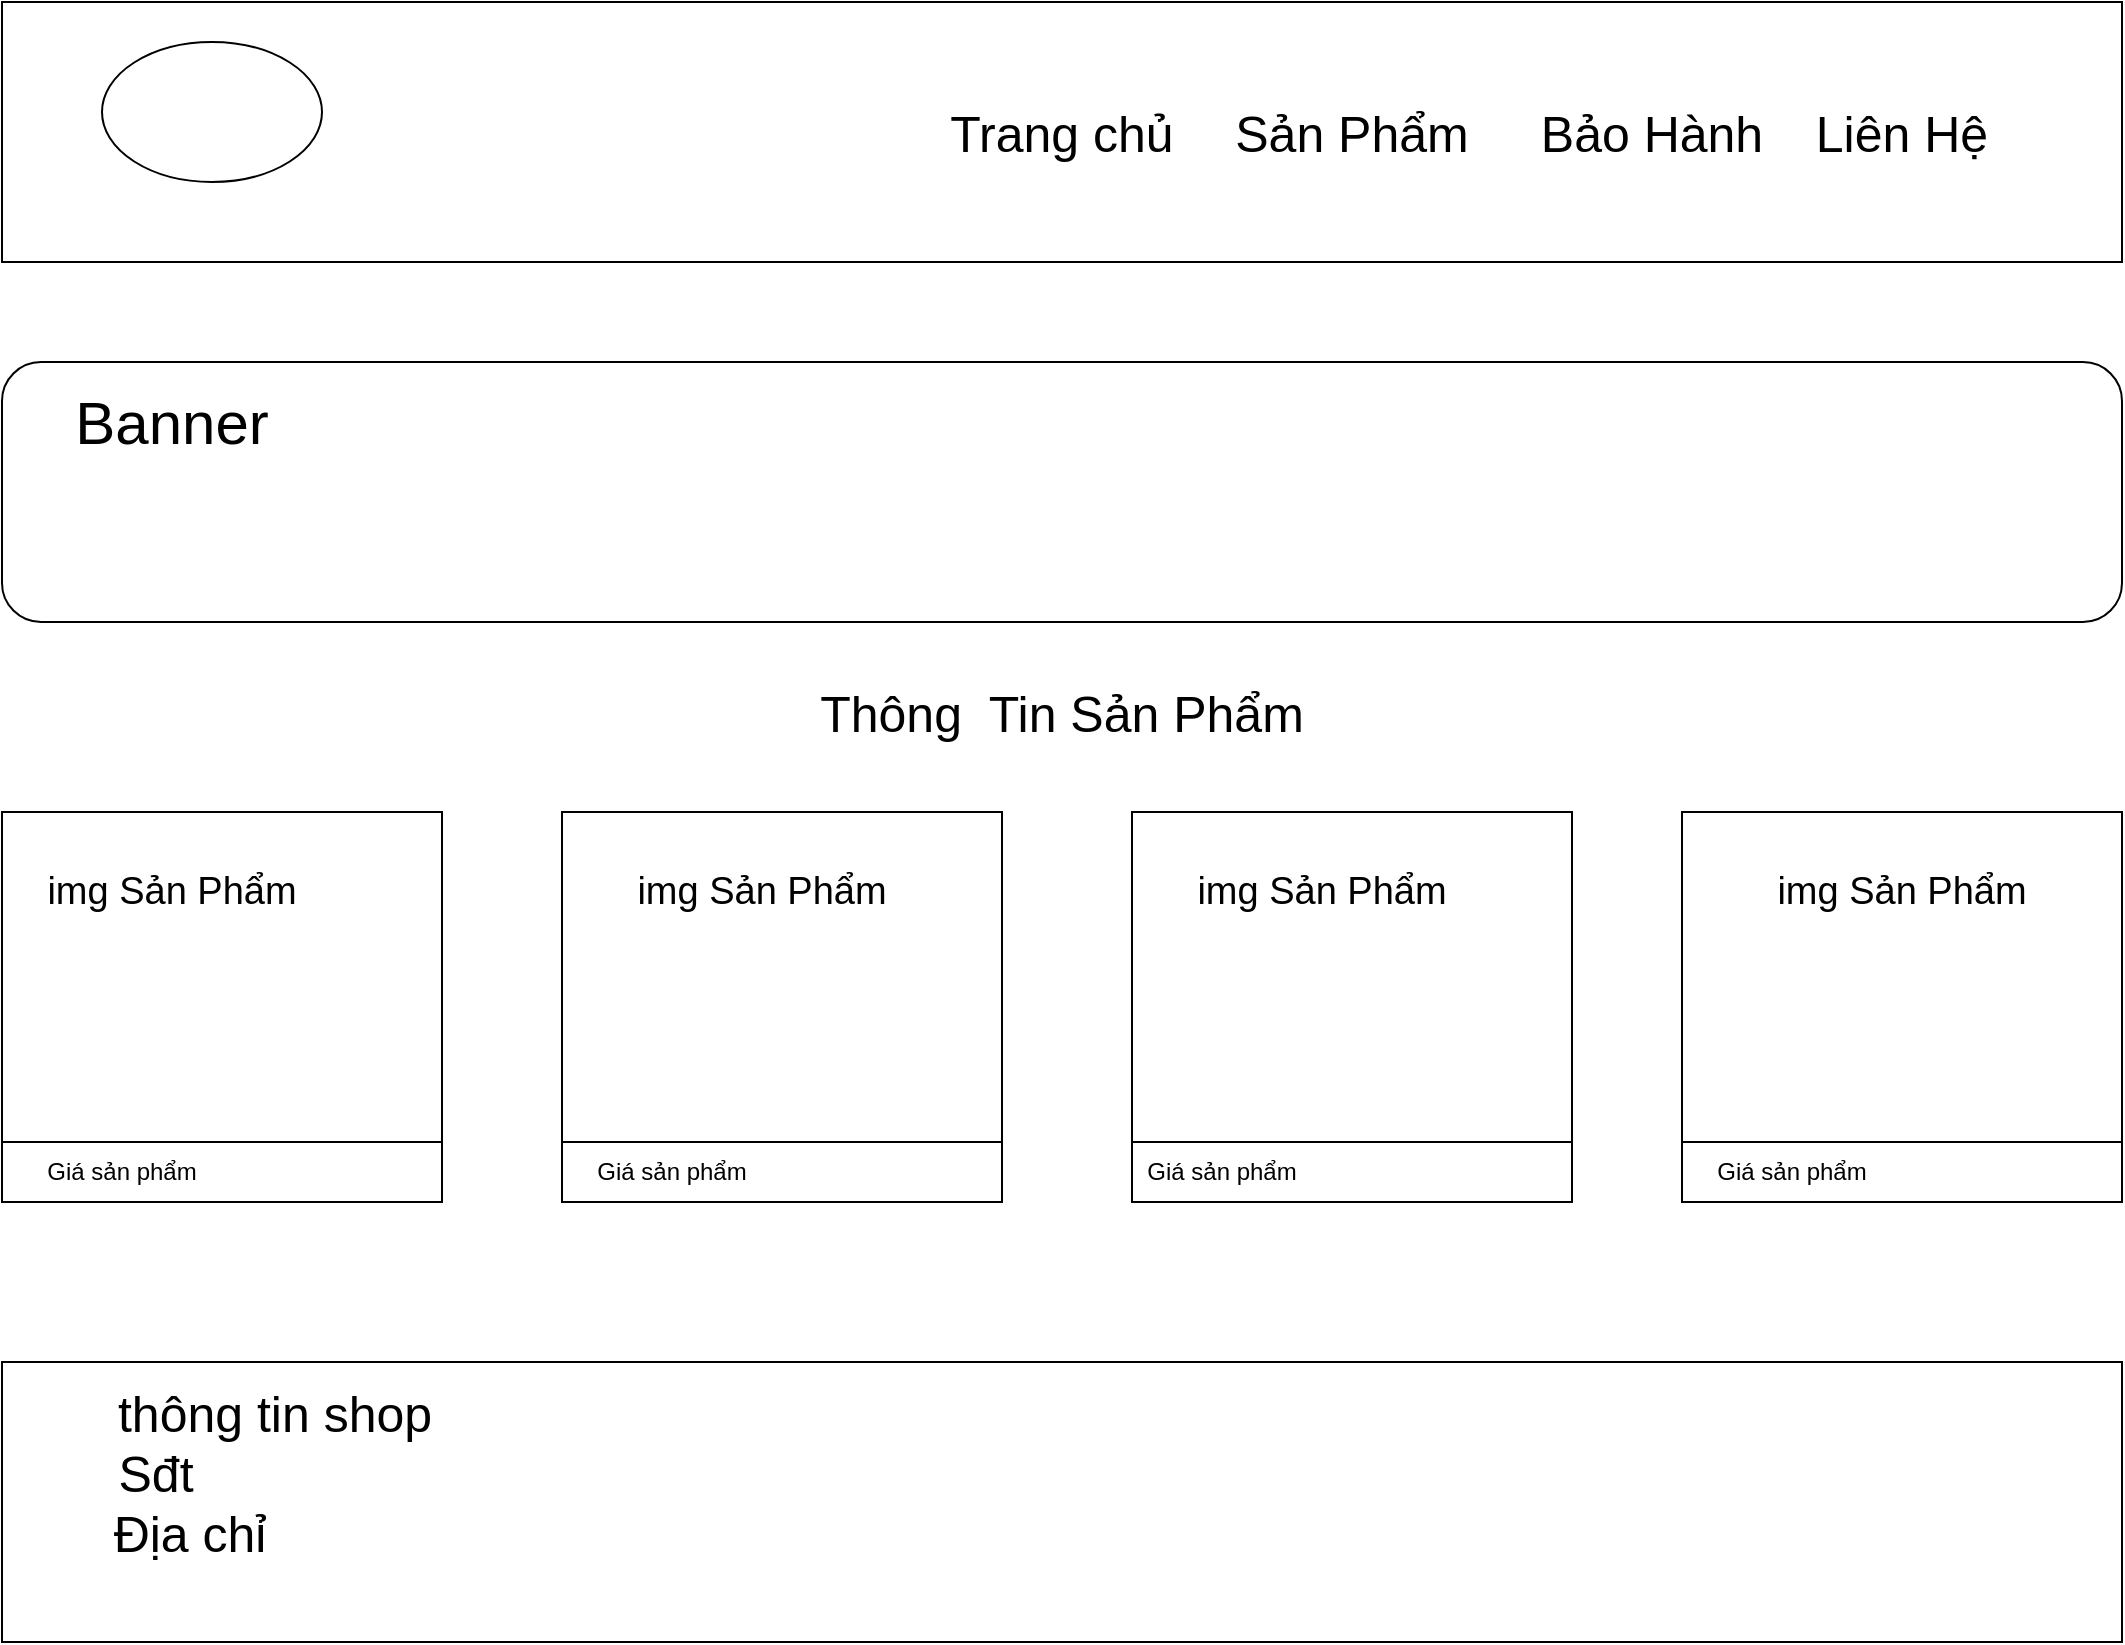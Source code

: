 <mxfile version="21.0.6" type="github">
  <diagram name="Page-1" id="3LdwsOiJR82dkb3dY0U4">
    <mxGraphModel dx="2012" dy="1132" grid="1" gridSize="10" guides="1" tooltips="1" connect="1" arrows="1" fold="1" page="1" pageScale="1" pageWidth="1100" pageHeight="850" math="0" shadow="0">
      <root>
        <mxCell id="0" />
        <mxCell id="1" parent="0" />
        <mxCell id="Vf25YcoLXZ-IJhogbIQk-1" value="" style="rounded=0;whiteSpace=wrap;html=1;" vertex="1" parent="1">
          <mxGeometry x="20" y="20" width="1060" height="130" as="geometry" />
        </mxCell>
        <mxCell id="Vf25YcoLXZ-IJhogbIQk-2" value="" style="ellipse;whiteSpace=wrap;html=1;" vertex="1" parent="1">
          <mxGeometry x="70" y="40" width="110" height="70" as="geometry" />
        </mxCell>
        <mxCell id="Vf25YcoLXZ-IJhogbIQk-11" value="&lt;span style=&quot;font-size: 25px;&quot;&gt;Trang chủ&lt;/span&gt;" style="text;html=1;strokeColor=none;fillColor=none;align=center;verticalAlign=middle;whiteSpace=wrap;rounded=0;" vertex="1" parent="1">
          <mxGeometry x="480" y="60" width="140" height="50" as="geometry" />
        </mxCell>
        <mxCell id="Vf25YcoLXZ-IJhogbIQk-12" value="&lt;span style=&quot;font-size: 25px;&quot;&gt;Sản Phẩm&lt;/span&gt;" style="text;html=1;strokeColor=none;fillColor=none;align=center;verticalAlign=middle;whiteSpace=wrap;rounded=0;" vertex="1" parent="1">
          <mxGeometry x="630" y="60" width="130" height="50" as="geometry" />
        </mxCell>
        <mxCell id="Vf25YcoLXZ-IJhogbIQk-13" value="&lt;span style=&quot;font-size: 25px;&quot;&gt;Bảo Hành&lt;/span&gt;" style="text;html=1;strokeColor=none;fillColor=none;align=center;verticalAlign=middle;whiteSpace=wrap;rounded=0;" vertex="1" parent="1">
          <mxGeometry x="770" y="60" width="150" height="50" as="geometry" />
        </mxCell>
        <mxCell id="Vf25YcoLXZ-IJhogbIQk-14" value="&lt;span style=&quot;font-size: 25px;&quot;&gt;Liên Hệ&lt;/span&gt;" style="text;html=1;strokeColor=none;fillColor=none;align=center;verticalAlign=middle;whiteSpace=wrap;rounded=0;" vertex="1" parent="1">
          <mxGeometry x="920" y="60" width="100" height="50" as="geometry" />
        </mxCell>
        <mxCell id="Vf25YcoLXZ-IJhogbIQk-16" value="" style="rounded=1;whiteSpace=wrap;html=1;" vertex="1" parent="1">
          <mxGeometry x="20" y="200" width="1060" height="130" as="geometry" />
        </mxCell>
        <mxCell id="Vf25YcoLXZ-IJhogbIQk-18" value="&lt;font style=&quot;font-size: 30px;&quot;&gt;Banner&lt;/font&gt;" style="text;html=1;strokeColor=none;fillColor=none;align=center;verticalAlign=middle;whiteSpace=wrap;rounded=0;" vertex="1" parent="1">
          <mxGeometry x="20" y="200" width="170" height="60" as="geometry" />
        </mxCell>
        <mxCell id="Vf25YcoLXZ-IJhogbIQk-19" value="" style="rounded=0;whiteSpace=wrap;html=1;" vertex="1" parent="1">
          <mxGeometry x="20" y="425" width="220" height="195" as="geometry" />
        </mxCell>
        <mxCell id="Vf25YcoLXZ-IJhogbIQk-23" value="" style="rounded=0;whiteSpace=wrap;html=1;" vertex="1" parent="1">
          <mxGeometry x="300" y="425" width="220" height="195" as="geometry" />
        </mxCell>
        <mxCell id="Vf25YcoLXZ-IJhogbIQk-24" value="" style="rounded=0;whiteSpace=wrap;html=1;" vertex="1" parent="1">
          <mxGeometry x="585" y="425" width="220" height="195" as="geometry" />
        </mxCell>
        <mxCell id="Vf25YcoLXZ-IJhogbIQk-25" value="" style="rounded=0;whiteSpace=wrap;html=1;" vertex="1" parent="1">
          <mxGeometry x="860" y="425" width="220" height="195" as="geometry" />
        </mxCell>
        <mxCell id="Vf25YcoLXZ-IJhogbIQk-26" value="&lt;font style=&quot;font-size: 25px;&quot;&gt;Thông&amp;nbsp; Tin Sản Phẩm&lt;/font&gt;" style="text;html=1;strokeColor=none;fillColor=none;align=center;verticalAlign=middle;whiteSpace=wrap;rounded=0;" vertex="1" parent="1">
          <mxGeometry x="400" y="360" width="300" height="30" as="geometry" />
        </mxCell>
        <mxCell id="Vf25YcoLXZ-IJhogbIQk-27" value="&lt;font style=&quot;font-size: 19px;&quot;&gt;img Sản Phẩm&lt;/font&gt;" style="text;html=1;strokeColor=none;fillColor=none;align=center;verticalAlign=middle;whiteSpace=wrap;rounded=0;" vertex="1" parent="1">
          <mxGeometry x="35" y="440" width="140" height="50" as="geometry" />
        </mxCell>
        <mxCell id="Vf25YcoLXZ-IJhogbIQk-28" value="&lt;font style=&quot;font-size: 19px;&quot;&gt;img Sản Phẩm&lt;/font&gt;" style="text;html=1;strokeColor=none;fillColor=none;align=center;verticalAlign=middle;whiteSpace=wrap;rounded=0;" vertex="1" parent="1">
          <mxGeometry x="330" y="440" width="140" height="50" as="geometry" />
        </mxCell>
        <mxCell id="Vf25YcoLXZ-IJhogbIQk-29" value="&lt;font style=&quot;font-size: 19px;&quot;&gt;img Sản Phẩm&lt;/font&gt;" style="text;html=1;strokeColor=none;fillColor=none;align=center;verticalAlign=middle;whiteSpace=wrap;rounded=0;" vertex="1" parent="1">
          <mxGeometry x="610" y="440" width="140" height="50" as="geometry" />
        </mxCell>
        <mxCell id="Vf25YcoLXZ-IJhogbIQk-30" value="&lt;font style=&quot;font-size: 19px;&quot;&gt;img Sản Phẩm&lt;/font&gt;" style="text;html=1;strokeColor=none;fillColor=none;align=center;verticalAlign=middle;whiteSpace=wrap;rounded=0;" vertex="1" parent="1">
          <mxGeometry x="900" y="440" width="140" height="50" as="geometry" />
        </mxCell>
        <mxCell id="Vf25YcoLXZ-IJhogbIQk-31" value="" style="rounded=0;whiteSpace=wrap;html=1;" vertex="1" parent="1">
          <mxGeometry x="20" y="590" width="220" height="30" as="geometry" />
        </mxCell>
        <mxCell id="Vf25YcoLXZ-IJhogbIQk-32" value="" style="rounded=0;whiteSpace=wrap;html=1;" vertex="1" parent="1">
          <mxGeometry x="300" y="590" width="220" height="30" as="geometry" />
        </mxCell>
        <mxCell id="Vf25YcoLXZ-IJhogbIQk-33" value="" style="rounded=0;whiteSpace=wrap;html=1;" vertex="1" parent="1">
          <mxGeometry x="585" y="590" width="220" height="30" as="geometry" />
        </mxCell>
        <mxCell id="Vf25YcoLXZ-IJhogbIQk-34" value="" style="rounded=0;whiteSpace=wrap;html=1;" vertex="1" parent="1">
          <mxGeometry x="860" y="590" width="220" height="30" as="geometry" />
        </mxCell>
        <mxCell id="Vf25YcoLXZ-IJhogbIQk-35" value="Giá sản phẩm" style="text;html=1;strokeColor=none;fillColor=none;align=center;verticalAlign=middle;whiteSpace=wrap;rounded=0;" vertex="1" parent="1">
          <mxGeometry x="35" y="590" width="90" height="30" as="geometry" />
        </mxCell>
        <mxCell id="Vf25YcoLXZ-IJhogbIQk-36" value="Giá sản phẩm" style="text;html=1;strokeColor=none;fillColor=none;align=center;verticalAlign=middle;whiteSpace=wrap;rounded=0;" vertex="1" parent="1">
          <mxGeometry x="870" y="590" width="90" height="30" as="geometry" />
        </mxCell>
        <mxCell id="Vf25YcoLXZ-IJhogbIQk-37" value="Giá sản phẩm" style="text;html=1;strokeColor=none;fillColor=none;align=center;verticalAlign=middle;whiteSpace=wrap;rounded=0;" vertex="1" parent="1">
          <mxGeometry x="585" y="590" width="90" height="30" as="geometry" />
        </mxCell>
        <mxCell id="Vf25YcoLXZ-IJhogbIQk-38" value="Giá sản phẩm" style="text;html=1;strokeColor=none;fillColor=none;align=center;verticalAlign=middle;whiteSpace=wrap;rounded=0;" vertex="1" parent="1">
          <mxGeometry x="310" y="590" width="90" height="30" as="geometry" />
        </mxCell>
        <mxCell id="Vf25YcoLXZ-IJhogbIQk-39" value="" style="rounded=0;whiteSpace=wrap;html=1;" vertex="1" parent="1">
          <mxGeometry x="20" y="700" width="1060" height="140" as="geometry" />
        </mxCell>
        <mxCell id="Vf25YcoLXZ-IJhogbIQk-40" value="&lt;font style=&quot;font-size: 25px;&quot;&gt;thông tin shop&amp;nbsp;&lt;/font&gt;" style="text;html=1;strokeColor=none;fillColor=none;align=center;verticalAlign=middle;whiteSpace=wrap;rounded=0;" vertex="1" parent="1">
          <mxGeometry x="70" y="710" width="180" height="30" as="geometry" />
        </mxCell>
        <mxCell id="Vf25YcoLXZ-IJhogbIQk-41" value="&lt;font style=&quot;font-size: 25px;&quot;&gt;Địa chỉ&amp;nbsp;&lt;/font&gt;" style="text;html=1;strokeColor=none;fillColor=none;align=center;verticalAlign=middle;whiteSpace=wrap;rounded=0;" vertex="1" parent="1">
          <mxGeometry x="70" y="770" width="95" height="30" as="geometry" />
        </mxCell>
        <mxCell id="Vf25YcoLXZ-IJhogbIQk-42" value="&lt;font style=&quot;font-size: 25px;&quot;&gt;Sđt&lt;/font&gt;" style="text;html=1;strokeColor=none;fillColor=none;align=center;verticalAlign=middle;whiteSpace=wrap;rounded=0;" vertex="1" parent="1">
          <mxGeometry x="67.5" y="740" width="57.5" height="30" as="geometry" />
        </mxCell>
      </root>
    </mxGraphModel>
  </diagram>
</mxfile>
